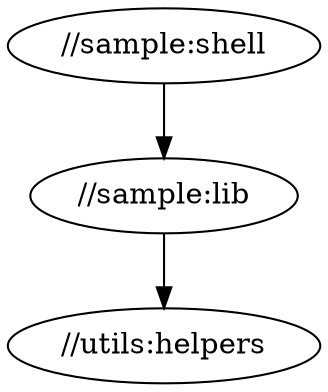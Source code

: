 digraph {
    0 [ label = "Library(Library { name: Label { name: \"//utils:helpers\" }, files: [\"utils/another.erl\", \"utils/helpers.erl\"], dependencies: [], outputs: [], has_changed: false })" label = "//utils:helpers"]
    1 [ label = "Library(Library { name: Label { name: \"//sample:lib\" }, files: [\"sample/extra.erl\", \"sample/sample.erl\"], dependencies: [Label { name: \"//utils:helpers\" }], outputs: [], has_changed: false })" label = "//sample:lib"]
    2 [ label = "Library(Library { name: Label { name: \"//sample:shell\" }, files: [\"sample/extra.erl\", \"sample/sample.erl\"], dependencies: [Label { name: \"//sample:lib\" }], outputs: [], has_changed: false })" label = "//sample:shell"]
    1 -> 0 [ ]
    2 -> 1 [ ]
}

